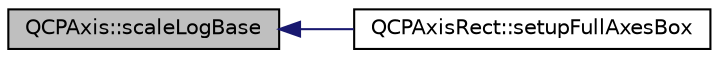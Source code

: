 digraph "QCPAxis::scaleLogBase"
{
  edge [fontname="Helvetica",fontsize="10",labelfontname="Helvetica",labelfontsize="10"];
  node [fontname="Helvetica",fontsize="10",shape=record];
  rankdir="LR";
  Node532 [label="QCPAxis::scaleLogBase",height=0.2,width=0.4,color="black", fillcolor="grey75", style="filled", fontcolor="black"];
  Node532 -> Node533 [dir="back",color="midnightblue",fontsize="10",style="solid",fontname="Helvetica"];
  Node533 [label="QCPAxisRect::setupFullAxesBox",height=0.2,width=0.4,color="black", fillcolor="white", style="filled",URL="$d8/dad/class_q_c_p_axis_rect.html#a5fa906175447b14206954f77fc7f1ef4"];
}
